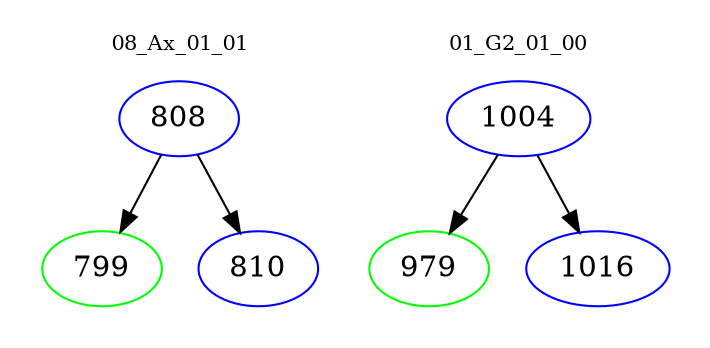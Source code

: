 digraph{
subgraph cluster_0 {
color = white
label = "08_Ax_01_01";
fontsize=10;
T0_808 [label="808", color="blue"]
T0_808 -> T0_799 [color="black"]
T0_799 [label="799", color="green"]
T0_808 -> T0_810 [color="black"]
T0_810 [label="810", color="blue"]
}
subgraph cluster_1 {
color = white
label = "01_G2_01_00";
fontsize=10;
T1_1004 [label="1004", color="blue"]
T1_1004 -> T1_979 [color="black"]
T1_979 [label="979", color="green"]
T1_1004 -> T1_1016 [color="black"]
T1_1016 [label="1016", color="blue"]
}
}
